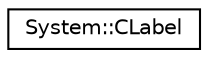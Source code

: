 digraph G
{
  edge [fontname="Helvetica",fontsize="10",labelfontname="Helvetica",labelfontsize="10"];
  node [fontname="Helvetica",fontsize="10",shape=record];
  rankdir="LR";
  Node1 [label="System::CLabel",height=0.2,width=0.4,color="black", fillcolor="white", style="filled",URL="$class_system_1_1_c_label.html"];
}
